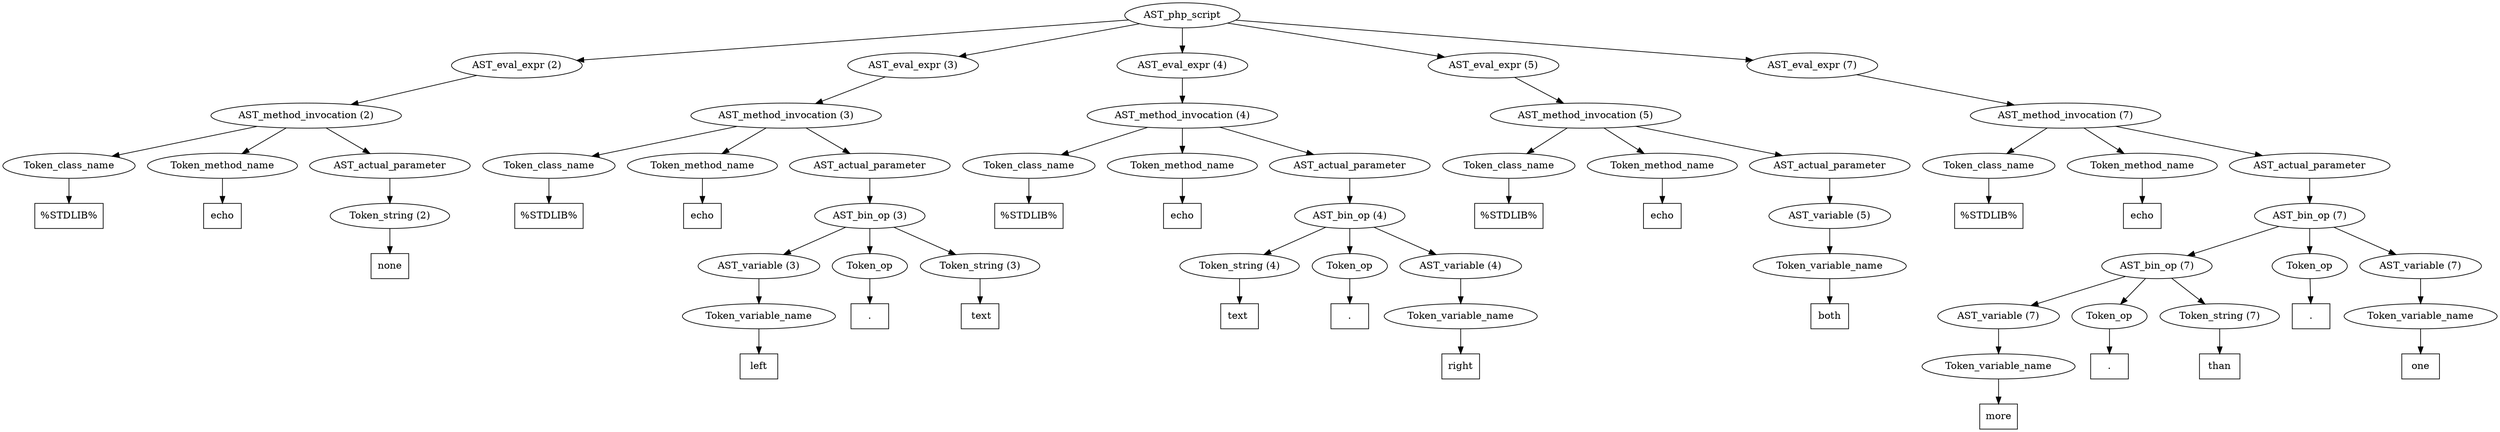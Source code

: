 /*
 * AST in dot format generated by phc -- the PHP compiler
 */

digraph AST {
node_0 [label="AST_php_script"];
node_1 [label="AST_eval_expr (2)"];
node_2 [label="AST_method_invocation (2)"];
node_3 [label="Token_class_name"];
node_4 [label="%STDLIB%", shape=box]
node_3 -> node_4;
node_5 [label="Token_method_name"];
node_6 [label="echo", shape=box]
node_5 -> node_6;
node_7 [label="AST_actual_parameter"];
node_8 [label="Token_string (2)"];
node_9 [label="none", shape=box]
node_8 -> node_9;
node_7 -> node_8;
node_2 -> node_7;
node_2 -> node_5;
node_2 -> node_3;
node_1 -> node_2;
node_10 [label="AST_eval_expr (3)"];
node_11 [label="AST_method_invocation (3)"];
node_12 [label="Token_class_name"];
node_13 [label="%STDLIB%", shape=box]
node_12 -> node_13;
node_14 [label="Token_method_name"];
node_15 [label="echo", shape=box]
node_14 -> node_15;
node_16 [label="AST_actual_parameter"];
node_17 [label="AST_bin_op (3)"];
node_18 [label="AST_variable (3)"];
node_19 [label="Token_variable_name"];
node_20 [label="left", shape=box]
node_19 -> node_20;
node_18 -> node_19;
node_21 [label="Token_op"];
node_22 [label=".", shape=box]
node_21 -> node_22;
node_23 [label="Token_string (3)"];
node_24 [label=" text", shape=box]
node_23 -> node_24;
node_17 -> node_23;
node_17 -> node_21;
node_17 -> node_18;
node_16 -> node_17;
node_11 -> node_16;
node_11 -> node_14;
node_11 -> node_12;
node_10 -> node_11;
node_25 [label="AST_eval_expr (4)"];
node_26 [label="AST_method_invocation (4)"];
node_27 [label="Token_class_name"];
node_28 [label="%STDLIB%", shape=box]
node_27 -> node_28;
node_29 [label="Token_method_name"];
node_30 [label="echo", shape=box]
node_29 -> node_30;
node_31 [label="AST_actual_parameter"];
node_32 [label="AST_bin_op (4)"];
node_33 [label="Token_string (4)"];
node_34 [label="text ", shape=box]
node_33 -> node_34;
node_35 [label="Token_op"];
node_36 [label=".", shape=box]
node_35 -> node_36;
node_37 [label="AST_variable (4)"];
node_38 [label="Token_variable_name"];
node_39 [label="right", shape=box]
node_38 -> node_39;
node_37 -> node_38;
node_32 -> node_37;
node_32 -> node_35;
node_32 -> node_33;
node_31 -> node_32;
node_26 -> node_31;
node_26 -> node_29;
node_26 -> node_27;
node_25 -> node_26;
node_40 [label="AST_eval_expr (5)"];
node_41 [label="AST_method_invocation (5)"];
node_42 [label="Token_class_name"];
node_43 [label="%STDLIB%", shape=box]
node_42 -> node_43;
node_44 [label="Token_method_name"];
node_45 [label="echo", shape=box]
node_44 -> node_45;
node_46 [label="AST_actual_parameter"];
node_47 [label="AST_variable (5)"];
node_48 [label="Token_variable_name"];
node_49 [label="both", shape=box]
node_48 -> node_49;
node_47 -> node_48;
node_46 -> node_47;
node_41 -> node_46;
node_41 -> node_44;
node_41 -> node_42;
node_40 -> node_41;
node_50 [label="AST_eval_expr (7)"];
node_51 [label="AST_method_invocation (7)"];
node_52 [label="Token_class_name"];
node_53 [label="%STDLIB%", shape=box]
node_52 -> node_53;
node_54 [label="Token_method_name"];
node_55 [label="echo", shape=box]
node_54 -> node_55;
node_56 [label="AST_actual_parameter"];
node_57 [label="AST_bin_op (7)"];
node_58 [label="AST_bin_op (7)"];
node_59 [label="AST_variable (7)"];
node_60 [label="Token_variable_name"];
node_61 [label="more", shape=box]
node_60 -> node_61;
node_59 -> node_60;
node_62 [label="Token_op"];
node_63 [label=".", shape=box]
node_62 -> node_63;
node_64 [label="Token_string (7)"];
node_65 [label=" than ", shape=box]
node_64 -> node_65;
node_58 -> node_64;
node_58 -> node_62;
node_58 -> node_59;
node_66 [label="Token_op"];
node_67 [label=".", shape=box]
node_66 -> node_67;
node_68 [label="AST_variable (7)"];
node_69 [label="Token_variable_name"];
node_70 [label="one", shape=box]
node_69 -> node_70;
node_68 -> node_69;
node_57 -> node_68;
node_57 -> node_66;
node_57 -> node_58;
node_56 -> node_57;
node_51 -> node_56;
node_51 -> node_54;
node_51 -> node_52;
node_50 -> node_51;
node_0 -> node_50;
node_0 -> node_40;
node_0 -> node_25;
node_0 -> node_10;
node_0 -> node_1;
}
